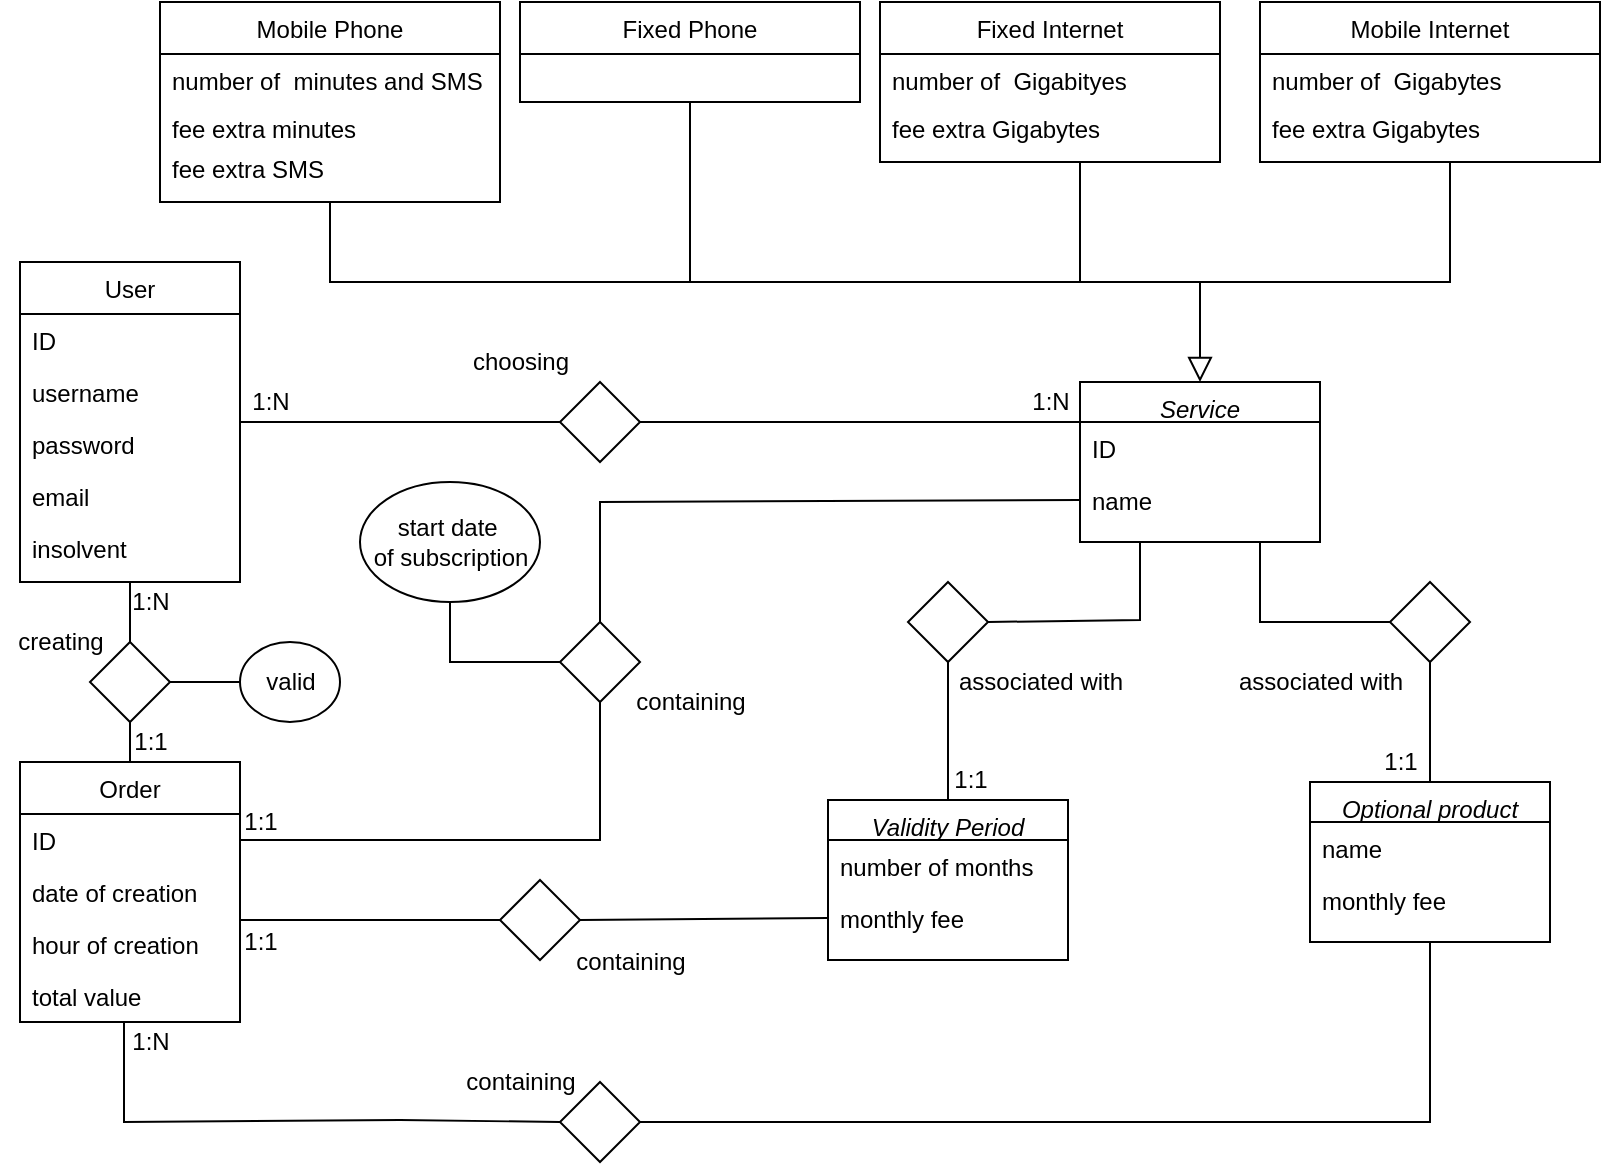 <mxfile version="15.4.0" type="device" pages="2"><diagram id="C5RBs43oDa-KdzZeNtuy" name="Page-1"><mxGraphModel dx="1024" dy="592" grid="1" gridSize="10" guides="1" tooltips="1" connect="1" arrows="1" fold="1" page="1" pageScale="1" pageWidth="827" pageHeight="1169" math="0" shadow="0"><root><mxCell id="WIyWlLk6GJQsqaUBKTNV-0"/><mxCell id="WIyWlLk6GJQsqaUBKTNV-1" parent="WIyWlLk6GJQsqaUBKTNV-0"/><mxCell id="zkfFHV4jXpPFQw0GAbJ--0" value="Service" style="swimlane;fontStyle=2;align=center;verticalAlign=top;childLayout=stackLayout;horizontal=1;startSize=20;horizontalStack=0;resizeParent=1;resizeLast=0;collapsible=1;marginBottom=0;rounded=0;shadow=0;strokeWidth=1;" parent="WIyWlLk6GJQsqaUBKTNV-1" vertex="1"><mxGeometry x="540" y="200" width="120" height="80" as="geometry"><mxRectangle x="230" y="140" width="160" height="26" as="alternateBounds"/></mxGeometry></mxCell><mxCell id="zkfFHV4jXpPFQw0GAbJ--2" value="ID" style="text;align=left;verticalAlign=top;spacingLeft=4;spacingRight=4;overflow=hidden;rotatable=0;points=[[0,0.5],[1,0.5]];portConstraint=eastwest;rounded=0;shadow=0;html=0;" parent="zkfFHV4jXpPFQw0GAbJ--0" vertex="1"><mxGeometry y="20" width="120" height="26" as="geometry"/></mxCell><mxCell id="zkfFHV4jXpPFQw0GAbJ--1" value="name" style="text;align=left;verticalAlign=top;spacingLeft=4;spacingRight=4;overflow=hidden;rotatable=0;points=[[0,0.5],[1,0.5]];portConstraint=eastwest;" parent="zkfFHV4jXpPFQw0GAbJ--0" vertex="1"><mxGeometry y="46" width="120" height="26" as="geometry"/></mxCell><mxCell id="zkfFHV4jXpPFQw0GAbJ--13" value="Mobile Phone" style="swimlane;fontStyle=0;align=center;verticalAlign=top;childLayout=stackLayout;horizontal=1;startSize=26;horizontalStack=0;resizeParent=1;resizeLast=0;collapsible=1;marginBottom=0;rounded=0;shadow=0;strokeWidth=1;" parent="WIyWlLk6GJQsqaUBKTNV-1" vertex="1"><mxGeometry x="80" y="10" width="170" height="100" as="geometry"><mxRectangle x="340" y="380" width="170" height="26" as="alternateBounds"/></mxGeometry></mxCell><mxCell id="zkfFHV4jXpPFQw0GAbJ--14" value="number of  minutes and SMS" style="text;align=left;verticalAlign=top;spacingLeft=4;spacingRight=4;overflow=hidden;rotatable=0;points=[[0,0.5],[1,0.5]];portConstraint=eastwest;" parent="zkfFHV4jXpPFQw0GAbJ--13" vertex="1"><mxGeometry y="26" width="170" height="24" as="geometry"/></mxCell><mxCell id="sHHpjI0CNqZSCpo2IVj3-3" value="fee extra minutes" style="text;align=left;verticalAlign=top;spacingLeft=4;spacingRight=4;overflow=hidden;rotatable=0;points=[[0,0.5],[1,0.5]];portConstraint=eastwest;" parent="zkfFHV4jXpPFQw0GAbJ--13" vertex="1"><mxGeometry y="50" width="170" height="20" as="geometry"/></mxCell><mxCell id="sHHpjI0CNqZSCpo2IVj3-4" value="fee extra SMS" style="text;align=left;verticalAlign=top;spacingLeft=4;spacingRight=4;overflow=hidden;rotatable=0;points=[[0,0.5],[1,0.5]];portConstraint=eastwest;" parent="zkfFHV4jXpPFQw0GAbJ--13" vertex="1"><mxGeometry y="70" width="170" height="20" as="geometry"/></mxCell><mxCell id="zkfFHV4jXpPFQw0GAbJ--16" value="" style="endArrow=block;endSize=10;endFill=0;shadow=0;strokeWidth=1;rounded=0;edgeStyle=elbowEdgeStyle;elbow=vertical;exitX=0.5;exitY=1;exitDx=0;exitDy=0;" parent="WIyWlLk6GJQsqaUBKTNV-1" source="zkfFHV4jXpPFQw0GAbJ--13" target="zkfFHV4jXpPFQw0GAbJ--0" edge="1"><mxGeometry width="160" relative="1" as="geometry"><mxPoint x="210" y="373" as="sourcePoint"/><mxPoint x="310" y="271" as="targetPoint"/><Array as="points"><mxPoint x="600" y="150"/><mxPoint x="540" y="150"/><mxPoint x="530" y="130"/><mxPoint x="470" y="130"/><mxPoint x="600" y="120"/><mxPoint x="540" y="120"/><mxPoint x="550" y="100"/></Array></mxGeometry></mxCell><mxCell id="zkfFHV4jXpPFQw0GAbJ--17" value="User" style="swimlane;fontStyle=0;align=center;verticalAlign=top;childLayout=stackLayout;horizontal=1;startSize=26;horizontalStack=0;resizeParent=1;resizeLast=0;collapsible=1;marginBottom=0;rounded=0;shadow=0;strokeWidth=1;" parent="WIyWlLk6GJQsqaUBKTNV-1" vertex="1"><mxGeometry x="10" y="140" width="110" height="160" as="geometry"><mxRectangle x="550" y="140" width="160" height="26" as="alternateBounds"/></mxGeometry></mxCell><mxCell id="zkfFHV4jXpPFQw0GAbJ--19" value="ID    " style="text;align=left;verticalAlign=top;spacingLeft=4;spacingRight=4;overflow=hidden;rotatable=0;points=[[0,0.5],[1,0.5]];portConstraint=eastwest;rounded=0;shadow=0;html=0;" parent="zkfFHV4jXpPFQw0GAbJ--17" vertex="1"><mxGeometry y="26" width="110" height="26" as="geometry"/></mxCell><mxCell id="zkfFHV4jXpPFQw0GAbJ--18" value="username" style="text;align=left;verticalAlign=top;spacingLeft=4;spacingRight=4;overflow=hidden;rotatable=0;points=[[0,0.5],[1,0.5]];portConstraint=eastwest;" parent="zkfFHV4jXpPFQw0GAbJ--17" vertex="1"><mxGeometry y="52" width="110" height="26" as="geometry"/></mxCell><mxCell id="zkfFHV4jXpPFQw0GAbJ--20" value="password" style="text;align=left;verticalAlign=top;spacingLeft=4;spacingRight=4;overflow=hidden;rotatable=0;points=[[0,0.5],[1,0.5]];portConstraint=eastwest;rounded=0;shadow=0;html=0;" parent="zkfFHV4jXpPFQw0GAbJ--17" vertex="1"><mxGeometry y="78" width="110" height="26" as="geometry"/></mxCell><mxCell id="zkfFHV4jXpPFQw0GAbJ--21" value="email" style="text;align=left;verticalAlign=top;spacingLeft=4;spacingRight=4;overflow=hidden;rotatable=0;points=[[0,0.5],[1,0.5]];portConstraint=eastwest;rounded=0;shadow=0;html=0;" parent="zkfFHV4jXpPFQw0GAbJ--17" vertex="1"><mxGeometry y="104" width="110" height="26" as="geometry"/></mxCell><mxCell id="zkfFHV4jXpPFQw0GAbJ--22" value="insolvent" style="text;align=left;verticalAlign=top;spacingLeft=4;spacingRight=4;overflow=hidden;rotatable=0;points=[[0,0.5],[1,0.5]];portConstraint=eastwest;rounded=0;shadow=0;html=0;" parent="zkfFHV4jXpPFQw0GAbJ--17" vertex="1"><mxGeometry y="130" width="110" height="26" as="geometry"/></mxCell><mxCell id="sHHpjI0CNqZSCpo2IVj3-1" value="" style="rhombus;whiteSpace=wrap;html=1;" parent="WIyWlLk6GJQsqaUBKTNV-1" vertex="1"><mxGeometry x="280" y="200" width="40" height="40" as="geometry"/></mxCell><mxCell id="sHHpjI0CNqZSCpo2IVj3-6" value="" style="endArrow=none;html=1;rounded=0;entryX=0;entryY=0.5;entryDx=0;entryDy=0;" parent="WIyWlLk6GJQsqaUBKTNV-1" target="sHHpjI0CNqZSCpo2IVj3-1" edge="1"><mxGeometry width="50" height="50" relative="1" as="geometry"><mxPoint x="120" y="220" as="sourcePoint"/><mxPoint x="420" y="200" as="targetPoint"/><Array as="points"/></mxGeometry></mxCell><mxCell id="sHHpjI0CNqZSCpo2IVj3-7" value="" style="endArrow=none;html=1;rounded=0;entryX=1;entryY=0.5;entryDx=0;entryDy=0;exitX=0;exitY=0.25;exitDx=0;exitDy=0;" parent="WIyWlLk6GJQsqaUBKTNV-1" source="zkfFHV4jXpPFQw0GAbJ--0" target="sHHpjI0CNqZSCpo2IVj3-1" edge="1"><mxGeometry width="50" height="50" relative="1" as="geometry"><mxPoint x="520" y="210" as="sourcePoint"/><mxPoint x="290" y="210" as="targetPoint"/><Array as="points"/></mxGeometry></mxCell><mxCell id="sHHpjI0CNqZSCpo2IVj3-8" value="Fixed Phone" style="swimlane;fontStyle=0;align=center;verticalAlign=top;childLayout=stackLayout;horizontal=1;startSize=26;horizontalStack=0;resizeParent=1;resizeLast=0;collapsible=1;marginBottom=0;rounded=0;shadow=0;strokeWidth=1;" parent="WIyWlLk6GJQsqaUBKTNV-1" vertex="1"><mxGeometry x="260" y="10" width="170" height="50" as="geometry"><mxRectangle x="340" y="380" width="170" height="26" as="alternateBounds"/></mxGeometry></mxCell><mxCell id="sHHpjI0CNqZSCpo2IVj3-13" value="" style="endArrow=none;html=1;rounded=0;entryX=0.5;entryY=1;entryDx=0;entryDy=0;" parent="WIyWlLk6GJQsqaUBKTNV-1" target="sHHpjI0CNqZSCpo2IVj3-8" edge="1"><mxGeometry width="50" height="50" relative="1" as="geometry"><mxPoint x="345" y="150" as="sourcePoint"/><mxPoint x="465" y="60" as="targetPoint"/></mxGeometry></mxCell><mxCell id="sHHpjI0CNqZSCpo2IVj3-16" value="" style="endArrow=none;html=1;rounded=0;" parent="WIyWlLk6GJQsqaUBKTNV-1" edge="1"><mxGeometry width="50" height="50" relative="1" as="geometry"><mxPoint x="540" y="150" as="sourcePoint"/><mxPoint x="540" y="90" as="targetPoint"/></mxGeometry></mxCell><mxCell id="sHHpjI0CNqZSCpo2IVj3-17" value="" style="endArrow=none;html=1;rounded=0;" parent="WIyWlLk6GJQsqaUBKTNV-1" edge="1"><mxGeometry width="50" height="50" relative="1" as="geometry"><mxPoint x="540" y="150" as="sourcePoint"/><mxPoint x="725" y="90" as="targetPoint"/><Array as="points"><mxPoint x="725" y="150"/></Array></mxGeometry></mxCell><mxCell id="sHHpjI0CNqZSCpo2IVj3-22" value="Mobile Internet" style="swimlane;fontStyle=0;align=center;verticalAlign=top;childLayout=stackLayout;horizontal=1;startSize=26;horizontalStack=0;resizeParent=1;resizeLast=0;collapsible=1;marginBottom=0;rounded=0;shadow=0;strokeWidth=1;" parent="WIyWlLk6GJQsqaUBKTNV-1" vertex="1"><mxGeometry x="630" y="10" width="170" height="80" as="geometry"><mxRectangle x="340" y="380" width="170" height="26" as="alternateBounds"/></mxGeometry></mxCell><mxCell id="sHHpjI0CNqZSCpo2IVj3-23" value="number of  Gigabytes" style="text;align=left;verticalAlign=top;spacingLeft=4;spacingRight=4;overflow=hidden;rotatable=0;points=[[0,0.5],[1,0.5]];portConstraint=eastwest;" parent="sHHpjI0CNqZSCpo2IVj3-22" vertex="1"><mxGeometry y="26" width="170" height="24" as="geometry"/></mxCell><mxCell id="sHHpjI0CNqZSCpo2IVj3-24" value="fee extra Gigabytes" style="text;align=left;verticalAlign=top;spacingLeft=4;spacingRight=4;overflow=hidden;rotatable=0;points=[[0,0.5],[1,0.5]];portConstraint=eastwest;" parent="sHHpjI0CNqZSCpo2IVj3-22" vertex="1"><mxGeometry y="50" width="170" height="20" as="geometry"/></mxCell><mxCell id="sHHpjI0CNqZSCpo2IVj3-26" value="Fixed Internet" style="swimlane;fontStyle=0;align=center;verticalAlign=top;childLayout=stackLayout;horizontal=1;startSize=26;horizontalStack=0;resizeParent=1;resizeLast=0;collapsible=1;marginBottom=0;rounded=0;shadow=0;strokeWidth=1;" parent="WIyWlLk6GJQsqaUBKTNV-1" vertex="1"><mxGeometry x="440" y="10" width="170" height="80" as="geometry"><mxRectangle x="340" y="380" width="170" height="26" as="alternateBounds"/></mxGeometry></mxCell><mxCell id="sHHpjI0CNqZSCpo2IVj3-27" value="number of  Gigabityes" style="text;align=left;verticalAlign=top;spacingLeft=4;spacingRight=4;overflow=hidden;rotatable=0;points=[[0,0.5],[1,0.5]];portConstraint=eastwest;" parent="sHHpjI0CNqZSCpo2IVj3-26" vertex="1"><mxGeometry y="26" width="170" height="24" as="geometry"/></mxCell><mxCell id="sHHpjI0CNqZSCpo2IVj3-28" value="fee extra Gigabytes" style="text;align=left;verticalAlign=top;spacingLeft=4;spacingRight=4;overflow=hidden;rotatable=0;points=[[0,0.5],[1,0.5]];portConstraint=eastwest;" parent="sHHpjI0CNqZSCpo2IVj3-26" vertex="1"><mxGeometry y="50" width="170" height="20" as="geometry"/></mxCell><mxCell id="sHHpjI0CNqZSCpo2IVj3-30" value="" style="rhombus;whiteSpace=wrap;html=1;" parent="WIyWlLk6GJQsqaUBKTNV-1" vertex="1"><mxGeometry x="695" y="300" width="40" height="40" as="geometry"/></mxCell><mxCell id="sHHpjI0CNqZSCpo2IVj3-32" value="" style="endArrow=none;html=1;rounded=0;entryX=0.5;entryY=1;entryDx=0;entryDy=0;exitX=0.5;exitY=0;exitDx=0;exitDy=0;" parent="WIyWlLk6GJQsqaUBKTNV-1" source="sHHpjI0CNqZSCpo2IVj3-33" target="sHHpjI0CNqZSCpo2IVj3-30" edge="1"><mxGeometry width="50" height="50" relative="1" as="geometry"><mxPoint x="715" y="400" as="sourcePoint"/><mxPoint x="715" y="330" as="targetPoint"/><Array as="points"/></mxGeometry></mxCell><mxCell id="sHHpjI0CNqZSCpo2IVj3-33" value="Optional product" style="swimlane;fontStyle=2;align=center;verticalAlign=top;childLayout=stackLayout;horizontal=1;startSize=20;horizontalStack=0;resizeParent=1;resizeLast=0;collapsible=1;marginBottom=0;rounded=0;shadow=0;strokeWidth=1;" parent="WIyWlLk6GJQsqaUBKTNV-1" vertex="1"><mxGeometry x="655" y="400" width="120" height="80" as="geometry"><mxRectangle x="230" y="140" width="160" height="26" as="alternateBounds"/></mxGeometry></mxCell><mxCell id="sHHpjI0CNqZSCpo2IVj3-35" value="name" style="text;align=left;verticalAlign=top;spacingLeft=4;spacingRight=4;overflow=hidden;rotatable=0;points=[[0,0.5],[1,0.5]];portConstraint=eastwest;" parent="sHHpjI0CNqZSCpo2IVj3-33" vertex="1"><mxGeometry y="20" width="120" height="26" as="geometry"/></mxCell><mxCell id="sHHpjI0CNqZSCpo2IVj3-34" value="monthly fee" style="text;align=left;verticalAlign=top;spacingLeft=4;spacingRight=4;overflow=hidden;rotatable=0;points=[[0,0.5],[1,0.5]];portConstraint=eastwest;rounded=0;shadow=0;html=0;" parent="sHHpjI0CNqZSCpo2IVj3-33" vertex="1"><mxGeometry y="46" width="120" height="26" as="geometry"/></mxCell><mxCell id="sHHpjI0CNqZSCpo2IVj3-37" value="" style="endArrow=none;html=1;rounded=0;entryX=0;entryY=0.5;entryDx=0;entryDy=0;exitX=0.75;exitY=1;exitDx=0;exitDy=0;" parent="WIyWlLk6GJQsqaUBKTNV-1" source="zkfFHV4jXpPFQw0GAbJ--0" target="sHHpjI0CNqZSCpo2IVj3-30" edge="1"><mxGeometry width="50" height="50" relative="1" as="geometry"><mxPoint x="560" y="320" as="sourcePoint"/><mxPoint x="725" y="340" as="targetPoint"/><Array as="points"><mxPoint x="630" y="320"/></Array></mxGeometry></mxCell><mxCell id="sHHpjI0CNqZSCpo2IVj3-38" value="" style="rhombus;whiteSpace=wrap;html=1;" parent="WIyWlLk6GJQsqaUBKTNV-1" vertex="1"><mxGeometry x="454" y="300" width="40" height="40" as="geometry"/></mxCell><mxCell id="sHHpjI0CNqZSCpo2IVj3-39" value="" style="endArrow=none;html=1;rounded=0;entryX=0.5;entryY=1;entryDx=0;entryDy=0;exitX=0.5;exitY=0;exitDx=0;exitDy=0;" parent="WIyWlLk6GJQsqaUBKTNV-1" source="sHHpjI0CNqZSCpo2IVj3-40" target="sHHpjI0CNqZSCpo2IVj3-38" edge="1"><mxGeometry width="50" height="50" relative="1" as="geometry"><mxPoint x="425" y="399" as="sourcePoint"/><mxPoint x="425" y="329" as="targetPoint"/><Array as="points"/></mxGeometry></mxCell><mxCell id="sHHpjI0CNqZSCpo2IVj3-40" value="Validity Period" style="swimlane;fontStyle=2;align=center;verticalAlign=top;childLayout=stackLayout;horizontal=1;startSize=20;horizontalStack=0;resizeParent=1;resizeLast=0;collapsible=1;marginBottom=0;rounded=0;shadow=0;strokeWidth=1;" parent="WIyWlLk6GJQsqaUBKTNV-1" vertex="1"><mxGeometry x="414" y="409" width="120" height="80" as="geometry"><mxRectangle x="230" y="140" width="160" height="26" as="alternateBounds"/></mxGeometry></mxCell><mxCell id="sHHpjI0CNqZSCpo2IVj3-41" value="number of months" style="text;align=left;verticalAlign=top;spacingLeft=4;spacingRight=4;overflow=hidden;rotatable=0;points=[[0,0.5],[1,0.5]];portConstraint=eastwest;" parent="sHHpjI0CNqZSCpo2IVj3-40" vertex="1"><mxGeometry y="20" width="120" height="26" as="geometry"/></mxCell><mxCell id="sHHpjI0CNqZSCpo2IVj3-42" value="monthly fee" style="text;align=left;verticalAlign=top;spacingLeft=4;spacingRight=4;overflow=hidden;rotatable=0;points=[[0,0.5],[1,0.5]];portConstraint=eastwest;rounded=0;shadow=0;html=0;" parent="sHHpjI0CNqZSCpo2IVj3-40" vertex="1"><mxGeometry y="46" width="120" height="26" as="geometry"/></mxCell><mxCell id="sHHpjI0CNqZSCpo2IVj3-43" value="" style="endArrow=none;html=1;rounded=0;exitX=0.25;exitY=1;exitDx=0;exitDy=0;entryX=1;entryY=0.5;entryDx=0;entryDy=0;" parent="WIyWlLk6GJQsqaUBKTNV-1" source="zkfFHV4jXpPFQw0GAbJ--0" target="sHHpjI0CNqZSCpo2IVj3-38" edge="1"><mxGeometry width="50" height="50" relative="1" as="geometry"><mxPoint x="280" y="270" as="sourcePoint"/><mxPoint x="500" y="330" as="targetPoint"/><Array as="points"><mxPoint x="570" y="319"/></Array></mxGeometry></mxCell><mxCell id="sHHpjI0CNqZSCpo2IVj3-44" value="Order" style="swimlane;fontStyle=0;align=center;verticalAlign=top;childLayout=stackLayout;horizontal=1;startSize=26;horizontalStack=0;resizeParent=1;resizeLast=0;collapsible=1;marginBottom=0;rounded=0;shadow=0;strokeWidth=1;" parent="WIyWlLk6GJQsqaUBKTNV-1" vertex="1"><mxGeometry x="10" y="390" width="110" height="130" as="geometry"><mxRectangle x="550" y="140" width="160" height="26" as="alternateBounds"/></mxGeometry></mxCell><mxCell id="sHHpjI0CNqZSCpo2IVj3-45" value="ID" style="text;align=left;verticalAlign=top;spacingLeft=4;spacingRight=4;overflow=hidden;rotatable=0;points=[[0,0.5],[1,0.5]];portConstraint=eastwest;rounded=0;shadow=0;html=0;" parent="sHHpjI0CNqZSCpo2IVj3-44" vertex="1"><mxGeometry y="26" width="110" height="26" as="geometry"/></mxCell><mxCell id="sHHpjI0CNqZSCpo2IVj3-46" value="date of creation" style="text;align=left;verticalAlign=top;spacingLeft=4;spacingRight=4;overflow=hidden;rotatable=0;points=[[0,0.5],[1,0.5]];portConstraint=eastwest;" parent="sHHpjI0CNqZSCpo2IVj3-44" vertex="1"><mxGeometry y="52" width="110" height="26" as="geometry"/></mxCell><mxCell id="sHHpjI0CNqZSCpo2IVj3-47" value="hour of creation" style="text;align=left;verticalAlign=top;spacingLeft=4;spacingRight=4;overflow=hidden;rotatable=0;points=[[0,0.5],[1,0.5]];portConstraint=eastwest;rounded=0;shadow=0;html=0;" parent="sHHpjI0CNqZSCpo2IVj3-44" vertex="1"><mxGeometry y="78" width="110" height="26" as="geometry"/></mxCell><mxCell id="sHHpjI0CNqZSCpo2IVj3-48" value="total value" style="text;align=left;verticalAlign=top;spacingLeft=4;spacingRight=4;overflow=hidden;rotatable=0;points=[[0,0.5],[1,0.5]];portConstraint=eastwest;rounded=0;shadow=0;html=0;" parent="sHHpjI0CNqZSCpo2IVj3-44" vertex="1"><mxGeometry y="104" width="110" height="26" as="geometry"/></mxCell><mxCell id="sHHpjI0CNqZSCpo2IVj3-50" value="" style="rhombus;whiteSpace=wrap;html=1;" parent="WIyWlLk6GJQsqaUBKTNV-1" vertex="1"><mxGeometry x="280" y="320" width="40" height="40" as="geometry"/></mxCell><mxCell id="sHHpjI0CNqZSCpo2IVj3-51" value="" style="endArrow=none;html=1;rounded=0;entryX=0.5;entryY=1;entryDx=0;entryDy=0;exitX=1;exitY=0.5;exitDx=0;exitDy=0;" parent="WIyWlLk6GJQsqaUBKTNV-1" source="sHHpjI0CNqZSCpo2IVj3-45" target="sHHpjI0CNqZSCpo2IVj3-50" edge="1"><mxGeometry width="50" height="50" relative="1" as="geometry"><mxPoint x="120" y="460.0" as="sourcePoint"/><mxPoint x="420" y="429" as="targetPoint"/><Array as="points"><mxPoint x="300" y="429"/></Array></mxGeometry></mxCell><mxCell id="sHHpjI0CNqZSCpo2IVj3-52" value="" style="endArrow=none;html=1;rounded=0;entryX=0.5;entryY=0;entryDx=0;entryDy=0;exitX=0;exitY=0.5;exitDx=0;exitDy=0;" parent="WIyWlLk6GJQsqaUBKTNV-1" source="zkfFHV4jXpPFQw0GAbJ--1" target="sHHpjI0CNqZSCpo2IVj3-50" edge="1"><mxGeometry width="50" height="50" relative="1" as="geometry"><mxPoint x="300" y="280" as="sourcePoint"/><mxPoint x="290" y="439" as="targetPoint"/><Array as="points"><mxPoint x="300" y="260"/></Array></mxGeometry></mxCell><mxCell id="sHHpjI0CNqZSCpo2IVj3-53" value="" style="rhombus;whiteSpace=wrap;html=1;" parent="WIyWlLk6GJQsqaUBKTNV-1" vertex="1"><mxGeometry x="280" y="550" width="40" height="40" as="geometry"/></mxCell><mxCell id="sHHpjI0CNqZSCpo2IVj3-54" value="" style="endArrow=none;html=1;rounded=0;entryX=0;entryY=0.5;entryDx=0;entryDy=0;" parent="WIyWlLk6GJQsqaUBKTNV-1" target="sHHpjI0CNqZSCpo2IVj3-53" edge="1"><mxGeometry width="50" height="50" relative="1" as="geometry"><mxPoint x="62" y="520" as="sourcePoint"/><mxPoint x="420" y="539" as="targetPoint"/><Array as="points"><mxPoint x="62" y="570"/><mxPoint x="200" y="569"/></Array></mxGeometry></mxCell><mxCell id="sHHpjI0CNqZSCpo2IVj3-55" value="" style="endArrow=none;html=1;rounded=0;entryX=1;entryY=0.5;entryDx=0;entryDy=0;exitX=0.5;exitY=1;exitDx=0;exitDy=0;" parent="WIyWlLk6GJQsqaUBKTNV-1" source="sHHpjI0CNqZSCpo2IVj3-33" target="sHHpjI0CNqZSCpo2IVj3-53" edge="1"><mxGeometry width="50" height="50" relative="1" as="geometry"><mxPoint x="540.36" y="571.398" as="sourcePoint"/><mxPoint x="290" y="549" as="targetPoint"/><Array as="points"><mxPoint x="715" y="570"/></Array></mxGeometry></mxCell><mxCell id="sHHpjI0CNqZSCpo2IVj3-59" value="" style="rhombus;whiteSpace=wrap;html=1;" parent="WIyWlLk6GJQsqaUBKTNV-1" vertex="1"><mxGeometry x="250" y="449" width="40" height="40" as="geometry"/></mxCell><mxCell id="sHHpjI0CNqZSCpo2IVj3-60" value="" style="endArrow=none;html=1;rounded=0;entryX=0;entryY=0.5;entryDx=0;entryDy=0;" parent="WIyWlLk6GJQsqaUBKTNV-1" target="sHHpjI0CNqZSCpo2IVj3-59" edge="1"><mxGeometry width="50" height="50" relative="1" as="geometry"><mxPoint x="120" y="469" as="sourcePoint"/><mxPoint x="420" y="449" as="targetPoint"/><Array as="points"/></mxGeometry></mxCell><mxCell id="sHHpjI0CNqZSCpo2IVj3-61" value="" style="endArrow=none;html=1;rounded=0;entryX=1;entryY=0.5;entryDx=0;entryDy=0;exitX=0;exitY=0.5;exitDx=0;exitDy=0;" parent="WIyWlLk6GJQsqaUBKTNV-1" source="sHHpjI0CNqZSCpo2IVj3-42" target="sHHpjI0CNqZSCpo2IVj3-59" edge="1"><mxGeometry width="50" height="50" relative="1" as="geometry"><mxPoint x="410" y="469" as="sourcePoint"/><mxPoint x="290" y="459" as="targetPoint"/><Array as="points"/></mxGeometry></mxCell><mxCell id="sHHpjI0CNqZSCpo2IVj3-64" value="" style="rhombus;whiteSpace=wrap;html=1;" parent="WIyWlLk6GJQsqaUBKTNV-1" vertex="1"><mxGeometry x="45" y="330" width="40" height="40" as="geometry"/></mxCell><mxCell id="sHHpjI0CNqZSCpo2IVj3-65" value="" style="endArrow=none;html=1;rounded=0;entryX=0.5;entryY=1;entryDx=0;entryDy=0;exitX=0.5;exitY=0;exitDx=0;exitDy=0;" parent="WIyWlLk6GJQsqaUBKTNV-1" source="sHHpjI0CNqZSCpo2IVj3-44" target="sHHpjI0CNqZSCpo2IVj3-64" edge="1"><mxGeometry width="50" height="50" relative="1" as="geometry"><mxPoint x="140" y="360" as="sourcePoint"/><mxPoint x="215" y="330" as="targetPoint"/><Array as="points"/></mxGeometry></mxCell><mxCell id="sHHpjI0CNqZSCpo2IVj3-66" value="" style="endArrow=none;html=1;rounded=0;entryX=0.5;entryY=0;entryDx=0;entryDy=0;exitX=0.5;exitY=1;exitDx=0;exitDy=0;" parent="WIyWlLk6GJQsqaUBKTNV-1" source="zkfFHV4jXpPFQw0GAbJ--17" target="sHHpjI0CNqZSCpo2IVj3-64" edge="1"><mxGeometry width="50" height="50" relative="1" as="geometry"><mxPoint x="150" y="320" as="sourcePoint"/><mxPoint x="85" y="340" as="targetPoint"/><Array as="points"/></mxGeometry></mxCell><mxCell id="sHHpjI0CNqZSCpo2IVj3-67" value="valid" style="text;html=1;align=center;verticalAlign=middle;resizable=0;points=[];autosize=1;strokeColor=none;fillColor=none;" parent="WIyWlLk6GJQsqaUBKTNV-1" vertex="1"><mxGeometry x="125" y="340" width="40" height="20" as="geometry"/></mxCell><mxCell id="sHHpjI0CNqZSCpo2IVj3-68" value="" style="ellipse;whiteSpace=wrap;html=1;shadow=0;fillColor=none;" parent="WIyWlLk6GJQsqaUBKTNV-1" vertex="1"><mxGeometry x="120" y="330" width="50" height="40" as="geometry"/></mxCell><mxCell id="sHHpjI0CNqZSCpo2IVj3-69" value="" style="endArrow=none;html=1;rounded=0;entryX=1;entryY=0.5;entryDx=0;entryDy=0;exitX=0;exitY=0.5;exitDx=0;exitDy=0;" parent="WIyWlLk6GJQsqaUBKTNV-1" source="sHHpjI0CNqZSCpo2IVj3-68" target="sHHpjI0CNqZSCpo2IVj3-64" edge="1"><mxGeometry width="50" height="50" relative="1" as="geometry"><mxPoint x="160" y="400" as="sourcePoint"/><mxPoint x="210" y="350" as="targetPoint"/></mxGeometry></mxCell><mxCell id="sHHpjI0CNqZSCpo2IVj3-70" value="start date&amp;nbsp;&lt;br&gt;of subscription" style="text;html=1;align=center;verticalAlign=middle;resizable=0;points=[];autosize=1;strokeColor=none;fillColor=none;" parent="WIyWlLk6GJQsqaUBKTNV-1" vertex="1"><mxGeometry x="180" y="265" width="90" height="30" as="geometry"/></mxCell><mxCell id="sHHpjI0CNqZSCpo2IVj3-71" value="" style="ellipse;whiteSpace=wrap;html=1;shadow=0;fillColor=none;" parent="WIyWlLk6GJQsqaUBKTNV-1" vertex="1"><mxGeometry x="180" y="250" width="90" height="60" as="geometry"/></mxCell><mxCell id="sHHpjI0CNqZSCpo2IVj3-72" value="" style="endArrow=none;html=1;rounded=0;entryX=0;entryY=0.5;entryDx=0;entryDy=0;exitX=0.5;exitY=1;exitDx=0;exitDy=0;" parent="WIyWlLk6GJQsqaUBKTNV-1" source="sHHpjI0CNqZSCpo2IVj3-71" target="sHHpjI0CNqZSCpo2IVj3-50" edge="1"><mxGeometry width="50" height="50" relative="1" as="geometry"><mxPoint x="240" y="330" as="sourcePoint"/><mxPoint x="165" y="280" as="targetPoint"/><Array as="points"><mxPoint x="225" y="340"/></Array></mxGeometry></mxCell><mxCell id="sHHpjI0CNqZSCpo2IVj3-74" value="creating" style="text;html=1;align=center;verticalAlign=middle;resizable=0;points=[];autosize=1;strokeColor=none;fillColor=none;" parent="WIyWlLk6GJQsqaUBKTNV-1" vertex="1"><mxGeometry y="320" width="60" height="20" as="geometry"/></mxCell><mxCell id="sHHpjI0CNqZSCpo2IVj3-75" value="containing" style="text;html=1;align=center;verticalAlign=middle;resizable=0;points=[];autosize=1;strokeColor=none;fillColor=none;" parent="WIyWlLk6GJQsqaUBKTNV-1" vertex="1"><mxGeometry x="225" y="540" width="70" height="20" as="geometry"/></mxCell><mxCell id="sHHpjI0CNqZSCpo2IVj3-76" value="containing" style="text;html=1;align=center;verticalAlign=middle;resizable=0;points=[];autosize=1;strokeColor=none;fillColor=none;" parent="WIyWlLk6GJQsqaUBKTNV-1" vertex="1"><mxGeometry x="280" y="480" width="70" height="20" as="geometry"/></mxCell><mxCell id="sHHpjI0CNqZSCpo2IVj3-77" value="choosing" style="text;html=1;align=center;verticalAlign=middle;resizable=0;points=[];autosize=1;strokeColor=none;fillColor=none;" parent="WIyWlLk6GJQsqaUBKTNV-1" vertex="1"><mxGeometry x="230" y="180" width="60" height="20" as="geometry"/></mxCell><mxCell id="sHHpjI0CNqZSCpo2IVj3-78" value="containing" style="text;html=1;align=center;verticalAlign=middle;resizable=0;points=[];autosize=1;strokeColor=none;fillColor=none;" parent="WIyWlLk6GJQsqaUBKTNV-1" vertex="1"><mxGeometry x="310" y="350" width="70" height="20" as="geometry"/></mxCell><mxCell id="sHHpjI0CNqZSCpo2IVj3-79" value="associated with" style="text;html=1;align=center;verticalAlign=middle;resizable=0;points=[];autosize=1;strokeColor=none;fillColor=none;" parent="WIyWlLk6GJQsqaUBKTNV-1" vertex="1"><mxGeometry x="470" y="340" width="100" height="20" as="geometry"/></mxCell><mxCell id="sHHpjI0CNqZSCpo2IVj3-80" value="associated with" style="text;html=1;align=center;verticalAlign=middle;resizable=0;points=[];autosize=1;strokeColor=none;fillColor=none;" parent="WIyWlLk6GJQsqaUBKTNV-1" vertex="1"><mxGeometry x="610" y="340" width="100" height="20" as="geometry"/></mxCell><mxCell id="sHHpjI0CNqZSCpo2IVj3-81" value="1:N" style="text;html=1;align=center;verticalAlign=middle;resizable=0;points=[];autosize=1;strokeColor=none;fillColor=none;" parent="WIyWlLk6GJQsqaUBKTNV-1" vertex="1"><mxGeometry x="60" y="300" width="30" height="20" as="geometry"/></mxCell><mxCell id="sHHpjI0CNqZSCpo2IVj3-82" value="1:1" style="text;html=1;align=center;verticalAlign=middle;resizable=0;points=[];autosize=1;strokeColor=none;fillColor=none;" parent="WIyWlLk6GJQsqaUBKTNV-1" vertex="1"><mxGeometry x="60" y="370" width="30" height="20" as="geometry"/></mxCell><mxCell id="sHHpjI0CNqZSCpo2IVj3-83" value="1:N" style="text;html=1;align=center;verticalAlign=middle;resizable=0;points=[];autosize=1;strokeColor=none;fillColor=none;" parent="WIyWlLk6GJQsqaUBKTNV-1" vertex="1"><mxGeometry x="120" y="200" width="30" height="20" as="geometry"/></mxCell><mxCell id="sHHpjI0CNqZSCpo2IVj3-84" value="1:N" style="text;html=1;align=center;verticalAlign=middle;resizable=0;points=[];autosize=1;strokeColor=none;fillColor=none;" parent="WIyWlLk6GJQsqaUBKTNV-1" vertex="1"><mxGeometry x="510" y="200" width="30" height="20" as="geometry"/></mxCell><mxCell id="sHHpjI0CNqZSCpo2IVj3-85" value="1:1" style="text;html=1;align=center;verticalAlign=middle;resizable=0;points=[];autosize=1;strokeColor=none;fillColor=none;" parent="WIyWlLk6GJQsqaUBKTNV-1" vertex="1"><mxGeometry x="115" y="410" width="30" height="20" as="geometry"/></mxCell><mxCell id="sHHpjI0CNqZSCpo2IVj3-86" value="1:1" style="text;html=1;align=center;verticalAlign=middle;resizable=0;points=[];autosize=1;strokeColor=none;fillColor=none;" parent="WIyWlLk6GJQsqaUBKTNV-1" vertex="1"><mxGeometry x="115" y="470" width="30" height="20" as="geometry"/></mxCell><mxCell id="sHHpjI0CNqZSCpo2IVj3-87" value="1:N" style="text;html=1;align=center;verticalAlign=middle;resizable=0;points=[];autosize=1;strokeColor=none;fillColor=none;" parent="WIyWlLk6GJQsqaUBKTNV-1" vertex="1"><mxGeometry x="60" y="520" width="30" height="20" as="geometry"/></mxCell><mxCell id="sHHpjI0CNqZSCpo2IVj3-88" value="1:1" style="text;html=1;align=center;verticalAlign=middle;resizable=0;points=[];autosize=1;strokeColor=none;fillColor=none;" parent="WIyWlLk6GJQsqaUBKTNV-1" vertex="1"><mxGeometry x="685" y="380" width="30" height="20" as="geometry"/></mxCell><mxCell id="sHHpjI0CNqZSCpo2IVj3-89" value="1:1" style="text;html=1;align=center;verticalAlign=middle;resizable=0;points=[];autosize=1;strokeColor=none;fillColor=none;" parent="WIyWlLk6GJQsqaUBKTNV-1" vertex="1"><mxGeometry x="470" y="389" width="30" height="20" as="geometry"/></mxCell></root></mxGraphModel></diagram><diagram id="igdp6pFExQfjm8xJ88p4" name="Page-2"><mxGraphModel dx="1024" dy="592" grid="1" gridSize="10" guides="1" tooltips="1" connect="1" arrows="1" fold="1" page="1" pageScale="1" pageWidth="1169" pageHeight="827" math="0" shadow="0"><root><mxCell id="7RfsuIX2QmehUYvqBy4j-0"/><mxCell id="7RfsuIX2QmehUYvqBy4j-1" parent="7RfsuIX2QmehUYvqBy4j-0"/><mxCell id="H813vVuY8zAu-fG_G8cC-0" value="" style="rounded=1;absoluteArcSize=1;html=1;arcSize=10;" parent="7RfsuIX2QmehUYvqBy4j-1" vertex="1"><mxGeometry y="10" width="280" height="390" as="geometry"/></mxCell><mxCell id="H813vVuY8zAu-fG_G8cC-1" value="&lt;font style=&quot;font-size: 20px&quot;&gt;LANDING PAGE&lt;/font&gt;" style="html=1;shape=mxgraph.er.anchor;whiteSpace=wrap;" parent="H813vVuY8zAu-fG_G8cC-0" vertex="1"><mxGeometry width="280" height="40.0" as="geometry"/></mxCell><mxCell id="H813vVuY8zAu-fG_G8cC-2" value="&lt;font style=&quot;font-size: 20px&quot;&gt;login form&lt;br&gt;[field: username&lt;br&gt;field:password]&lt;/font&gt;" style="rounded=1;absoluteArcSize=1;html=1;arcSize=10;whiteSpace=wrap;points=[];strokeColor=inherit;fillColor=inherit;" parent="H813vVuY8zAu-fG_G8cC-0" vertex="1"><mxGeometry x="15.237" y="39.998" width="249.527" height="116.002" as="geometry"/></mxCell><mxCell id="H813vVuY8zAu-fG_G8cC-3" value="&lt;font style=&quot;font-size: 20px&quot;&gt;registration form&lt;br&gt;[field: username&lt;br&gt;field:password&lt;br&gt;field: email]&lt;/font&gt;" style="rounded=1;absoluteArcSize=1;html=1;arcSize=10;whiteSpace=wrap;points=[];strokeColor=inherit;fillColor=inherit;" parent="H813vVuY8zAu-fG_G8cC-0" vertex="1"><mxGeometry x="15.237" y="187.2" width="249.527" height="168.995" as="geometry"/></mxCell><mxCell id="H813vVuY8zAu-fG_G8cC-31" value="" style="ellipse;whiteSpace=wrap;html=1;aspect=fixed;fillColor=none;" parent="H813vVuY8zAu-fG_G8cC-0" vertex="1"><mxGeometry x="250" y="85" width="26" height="26" as="geometry"/></mxCell><mxCell id="H813vVuY8zAu-fG_G8cC-37" value="" style="ellipse;whiteSpace=wrap;html=1;aspect=fixed;fillColor=none;" parent="H813vVuY8zAu-fG_G8cC-0" vertex="1"><mxGeometry x="264.76" y="14" width="26" height="26" as="geometry"/></mxCell><mxCell id="H813vVuY8zAu-fG_G8cC-44" value="" style="ellipse;whiteSpace=wrap;html=1;aspect=fixed;fillColor=none;" parent="H813vVuY8zAu-fG_G8cC-0" vertex="1"><mxGeometry x="250" y="240" width="26" height="26" as="geometry"/></mxCell><mxCell id="H813vVuY8zAu-fG_G8cC-4" value="&lt;font style=&quot;font-size: 15px&quot;&gt;checkLogin&lt;/font&gt;" style="shape=parallelogram;perimeter=parallelogramPerimeter;whiteSpace=wrap;html=1;fixedSize=1;fillColor=none;" parent="7RfsuIX2QmehUYvqBy4j-1" vertex="1"><mxGeometry x="390" y="83" width="110" height="50" as="geometry"/></mxCell><mxCell id="H813vVuY8zAu-fG_G8cC-6" value="" style="rounded=1;absoluteArcSize=1;html=1;arcSize=10;" parent="7RfsuIX2QmehUYvqBy4j-1" vertex="1"><mxGeometry x="860" y="10" width="280" height="320" as="geometry"/></mxCell><mxCell id="H813vVuY8zAu-fG_G8cC-7" value="&lt;font style=&quot;font-size: 20px&quot;&gt;HOMEPAGE&lt;/font&gt;" style="html=1;shape=mxgraph.er.anchor;whiteSpace=wrap;" parent="H813vVuY8zAu-fG_G8cC-6" vertex="1"><mxGeometry width="280" height="32.821" as="geometry"/></mxCell><mxCell id="H813vVuY8zAu-fG_G8cC-8" value="&lt;font style=&quot;font-size: 20px&quot;&gt;:List&lt;br&gt;[databinding: active orders]&lt;/font&gt;" style="rounded=1;absoluteArcSize=1;html=1;arcSize=10;whiteSpace=wrap;points=[];strokeColor=inherit;fillColor=inherit;" parent="H813vVuY8zAu-fG_G8cC-6" vertex="1"><mxGeometry x="15.234" y="32.818" width="249.524" height="66.738" as="geometry"/></mxCell><mxCell id="H813vVuY8zAu-fG_G8cC-9" value="&lt;font style=&quot;font-size: 20px&quot;&gt;:List&lt;br&gt;[databinding: rejected orders]&lt;/font&gt;" style="rounded=1;absoluteArcSize=1;html=1;arcSize=10;whiteSpace=wrap;points=[];strokeColor=inherit;fillColor=inherit;" parent="H813vVuY8zAu-fG_G8cC-6" vertex="1"><mxGeometry x="15.243" y="123.022" width="249.524" height="73.956" as="geometry"/></mxCell><mxCell id="H813vVuY8zAu-fG_G8cC-10" value="&lt;font style=&quot;font-size: 20px&quot;&gt;:List&lt;br&gt;[databinding: services]&lt;/font&gt;" style="rounded=1;absoluteArcSize=1;html=1;arcSize=10;whiteSpace=wrap;points=[];strokeColor=inherit;fillColor=inherit;" parent="H813vVuY8zAu-fG_G8cC-6" vertex="1"><mxGeometry x="15.234" y="213.333" width="249.524" height="73.956" as="geometry"/></mxCell><mxCell id="H813vVuY8zAu-fG_G8cC-48" value="" style="ellipse;whiteSpace=wrap;html=1;aspect=fixed;fillColor=none;" parent="H813vVuY8zAu-fG_G8cC-6" vertex="1"><mxGeometry x="60" y="280" width="26" height="26" as="geometry"/></mxCell><mxCell id="H813vVuY8zAu-fG_G8cC-90" value="select" style="text;html=1;align=center;verticalAlign=middle;resizable=0;points=[];autosize=1;strokeColor=none;fillColor=none;" parent="H813vVuY8zAu-fG_G8cC-6" vertex="1"><mxGeometry x="85" y="300" width="50" height="20" as="geometry"/></mxCell><mxCell id="H813vVuY8zAu-fG_G8cC-16" value="" style="rounded=1;absoluteArcSize=1;html=1;arcSize=10;" parent="7RfsuIX2QmehUYvqBy4j-1" vertex="1"><mxGeometry x="260" y="470" width="270" height="240" as="geometry"/></mxCell><mxCell id="H813vVuY8zAu-fG_G8cC-17" value="&lt;span style=&quot;font-size: 20px&quot;&gt;CONFIRMATION PAGE&lt;/span&gt;" style="html=1;shape=mxgraph.er.anchor;whiteSpace=wrap;" parent="H813vVuY8zAu-fG_G8cC-16" vertex="1"><mxGeometry width="270" height="44.444" as="geometry"/></mxCell><mxCell id="H813vVuY8zAu-fG_G8cC-18" value="&lt;span style=&quot;font-size: 17px&quot;&gt;buy button&lt;br&gt;[button: buy]&lt;br&gt;&lt;/span&gt;" style="rounded=1;absoluteArcSize=1;html=1;arcSize=10;whiteSpace=wrap;points=[];strokeColor=inherit;fillColor=inherit;" parent="H813vVuY8zAu-fG_G8cC-16" vertex="1"><mxGeometry x="14.69" y="53.33" width="240.61" height="46.67" as="geometry"/></mxCell><mxCell id="H813vVuY8zAu-fG_G8cC-50" value="&lt;span style=&quot;font-size: 17px&quot;&gt;login&lt;br&gt;[link: login]&lt;br&gt;&lt;/span&gt;" style="rounded=1;absoluteArcSize=1;html=1;arcSize=10;whiteSpace=wrap;points=[];strokeColor=inherit;fillColor=inherit;" parent="H813vVuY8zAu-fG_G8cC-16" vertex="1"><mxGeometry x="14.7" y="110" width="240.61" height="46.67" as="geometry"/></mxCell><mxCell id="H813vVuY8zAu-fG_G8cC-51" value="&lt;span style=&quot;font-size: 17px&quot;&gt;alert&lt;br&gt;[pop-up]&lt;br&gt;&lt;/span&gt;" style="rounded=1;absoluteArcSize=1;html=1;arcSize=10;whiteSpace=wrap;points=[];strokeColor=inherit;fillColor=inherit;" parent="H813vVuY8zAu-fG_G8cC-16" vertex="1"><mxGeometry x="90" y="170" width="80" height="50" as="geometry"/></mxCell><mxCell id="H813vVuY8zAu-fG_G8cC-52" value="" style="ellipse;whiteSpace=wrap;html=1;aspect=fixed;fillColor=none;" parent="H813vVuY8zAu-fG_G8cC-16" vertex="1"><mxGeometry x="244" y="63.66" width="26" height="26" as="geometry"/></mxCell><mxCell id="H813vVuY8zAu-fG_G8cC-64" value="" style="ellipse;whiteSpace=wrap;html=1;aspect=fixed;fillColor=none;" parent="H813vVuY8zAu-fG_G8cC-16" vertex="1"><mxGeometry y="120.34" width="26" height="26" as="geometry"/></mxCell><mxCell id="H813vVuY8zAu-fG_G8cC-19" value="" style="rounded=1;absoluteArcSize=1;html=1;arcSize=10;" parent="7RfsuIX2QmehUYvqBy4j-1" vertex="1"><mxGeometry x="560" y="350" width="210" height="80" as="geometry"/></mxCell><mxCell id="H813vVuY8zAu-fG_G8cC-20" value="&lt;font style=&quot;font-size: 17px&quot;&gt;SUCCESS PAGE&lt;/font&gt;" style="html=1;shape=mxgraph.er.anchor;whiteSpace=wrap;" parent="H813vVuY8zAu-fG_G8cC-19" vertex="1"><mxGeometry x="7.778" y="12.826" width="194.444" height="11.603" as="geometry"/></mxCell><mxCell id="H813vVuY8zAu-fG_G8cC-21" value="&lt;font style=&quot;font-size: 18px&quot;&gt;link:home&lt;/font&gt;" style="rounded=1;absoluteArcSize=1;html=1;arcSize=10;whiteSpace=wrap;points=[];strokeColor=inherit;fillColor=inherit;" parent="H813vVuY8zAu-fG_G8cC-19" vertex="1"><mxGeometry x="23.333" y="39.669" width="155.556" height="26.446" as="geometry"/></mxCell><mxCell id="H813vVuY8zAu-fG_G8cC-22" value="" style="rounded=1;absoluteArcSize=1;html=1;arcSize=10;" parent="7RfsuIX2QmehUYvqBy4j-1" vertex="1"><mxGeometry x="880" y="580" width="260" height="230" as="geometry"/></mxCell><mxCell id="H813vVuY8zAu-fG_G8cC-23" value="&lt;span style=&quot;font-size: 20px&quot;&gt;BUY PAGE&lt;/span&gt;" style="html=1;shape=mxgraph.er.anchor;whiteSpace=wrap;" parent="H813vVuY8zAu-fG_G8cC-22" vertex="1"><mxGeometry width="260" height="42.593" as="geometry"/></mxCell><mxCell id="H813vVuY8zAu-fG_G8cC-24" value="&lt;span style=&quot;font-size: 20px&quot;&gt;purchase form&lt;br&gt;[list: package&lt;br&gt;field: validity period&lt;br&gt;field: optional products&lt;br&gt;date: start date]&lt;br&gt;&lt;/span&gt;" style="rounded=1;absoluteArcSize=1;html=1;arcSize=10;whiteSpace=wrap;points=[];strokeColor=inherit;fillColor=inherit;" parent="H813vVuY8zAu-fG_G8cC-22" vertex="1"><mxGeometry x="14.146" y="51.109" width="231.701" height="161.898" as="geometry"/></mxCell><mxCell id="H813vVuY8zAu-fG_G8cC-47" value="" style="ellipse;whiteSpace=wrap;html=1;aspect=fixed;fillColor=none;" parent="H813vVuY8zAu-fG_G8cC-22" vertex="1"><mxGeometry y="70" width="26" height="26" as="geometry"/></mxCell><mxCell id="H813vVuY8zAu-fG_G8cC-36" style="edgeStyle=orthogonalEdgeStyle;rounded=0;orthogonalLoop=1;jettySize=auto;html=1;entryX=0;entryY=0.5;entryDx=0;entryDy=0;" parent="7RfsuIX2QmehUYvqBy4j-1" source="H813vVuY8zAu-fG_G8cC-25" target="H813vVuY8zAu-fG_G8cC-6" edge="1"><mxGeometry relative="1" as="geometry"/></mxCell><mxCell id="H813vVuY8zAu-fG_G8cC-25" value="&lt;font style=&quot;font-size: 15px&quot;&gt;goToHome&lt;/font&gt;" style="shape=parallelogram;perimeter=parallelogramPerimeter;whiteSpace=wrap;html=1;fixedSize=1;fillColor=none;" parent="7RfsuIX2QmehUYvqBy4j-1" vertex="1"><mxGeometry x="620" y="83" width="110" height="50" as="geometry"/></mxCell><mxCell id="H813vVuY8zAu-fG_G8cC-79" style="edgeStyle=orthogonalEdgeStyle;rounded=1;jumpStyle=arc;orthogonalLoop=1;jettySize=auto;html=1;exitX=0.5;exitY=1;exitDx=0;exitDy=0;" parent="7RfsuIX2QmehUYvqBy4j-1" source="H813vVuY8zAu-fG_G8cC-26" target="H813vVuY8zAu-fG_G8cC-22" edge="1"><mxGeometry relative="1" as="geometry"/></mxCell><mxCell id="H813vVuY8zAu-fG_G8cC-26" value="&lt;font style=&quot;font-size: 15px&quot;&gt;goToBuy&lt;/font&gt;" style="shape=parallelogram;perimeter=parallelogramPerimeter;whiteSpace=wrap;html=1;fixedSize=1;fillColor=none;" parent="7RfsuIX2QmehUYvqBy4j-1" vertex="1"><mxGeometry x="950" y="440" width="120" height="50" as="geometry"/></mxCell><mxCell id="H813vVuY8zAu-fG_G8cC-66" style="edgeStyle=orthogonalEdgeStyle;rounded=1;jumpStyle=arc;orthogonalLoop=1;jettySize=auto;html=1;entryX=0.25;entryY=1;entryDx=0;entryDy=0;" parent="7RfsuIX2QmehUYvqBy4j-1" source="H813vVuY8zAu-fG_G8cC-27" target="H813vVuY8zAu-fG_G8cC-0" edge="1"><mxGeometry relative="1" as="geometry"/></mxCell><mxCell id="H813vVuY8zAu-fG_G8cC-27" value="&lt;font style=&quot;font-size: 15px&quot;&gt;loginWithOrder&lt;/font&gt;" style="shape=parallelogram;perimeter=parallelogramPerimeter;whiteSpace=wrap;html=1;fixedSize=1;fillColor=none;" parent="7RfsuIX2QmehUYvqBy4j-1" vertex="1"><mxGeometry y="573.34" width="140" height="60" as="geometry"/></mxCell><mxCell id="H813vVuY8zAu-fG_G8cC-59" style="edgeStyle=orthogonalEdgeStyle;rounded=1;jumpStyle=arc;orthogonalLoop=1;jettySize=auto;html=1;entryX=1;entryY=0.5;entryDx=0;entryDy=0;" parent="7RfsuIX2QmehUYvqBy4j-1" source="H813vVuY8zAu-fG_G8cC-28" target="H813vVuY8zAu-fG_G8cC-16" edge="1"><mxGeometry relative="1" as="geometry"/></mxCell><mxCell id="H813vVuY8zAu-fG_G8cC-28" value="&lt;font style=&quot;font-size: 15px&quot;&gt;goToConfirm&lt;/font&gt;" style="shape=parallelogram;perimeter=parallelogramPerimeter;whiteSpace=wrap;html=1;fixedSize=1;fillColor=none;" parent="7RfsuIX2QmehUYvqBy4j-1" vertex="1"><mxGeometry x="610" y="565" width="120" height="50" as="geometry"/></mxCell><mxCell id="H813vVuY8zAu-fG_G8cC-29" value="&lt;font style=&quot;font-size: 15px&quot;&gt;checkOrder&lt;/font&gt;" style="shape=parallelogram;perimeter=parallelogramPerimeter;whiteSpace=wrap;html=1;fixedSize=1;fillColor=none;" parent="7RfsuIX2QmehUYvqBy4j-1" vertex="1"><mxGeometry x="620" y="746" width="120" height="50" as="geometry"/></mxCell><mxCell id="H813vVuY8zAu-fG_G8cC-30" value="&lt;font style=&quot;font-size: 15px&quot;&gt;checkRegistration&lt;/font&gt;" style="shape=parallelogram;perimeter=parallelogramPerimeter;whiteSpace=wrap;html=1;fixedSize=1;fillColor=none;" parent="7RfsuIX2QmehUYvqBy4j-1" vertex="1"><mxGeometry x="370" y="233" width="160" height="60" as="geometry"/></mxCell><mxCell id="H813vVuY8zAu-fG_G8cC-33" style="edgeStyle=orthogonalEdgeStyle;rounded=0;orthogonalLoop=1;jettySize=auto;html=1;entryX=0;entryY=0.5;entryDx=0;entryDy=0;" parent="7RfsuIX2QmehUYvqBy4j-1" source="H813vVuY8zAu-fG_G8cC-31" target="H813vVuY8zAu-fG_G8cC-4" edge="1"><mxGeometry relative="1" as="geometry"><mxPoint x="390" y="108" as="targetPoint"/></mxGeometry></mxCell><mxCell id="H813vVuY8zAu-fG_G8cC-35" style="edgeStyle=orthogonalEdgeStyle;rounded=0;orthogonalLoop=1;jettySize=auto;html=1;entryX=0;entryY=0.5;entryDx=0;entryDy=0;" parent="7RfsuIX2QmehUYvqBy4j-1" source="H813vVuY8zAu-fG_G8cC-34" target="H813vVuY8zAu-fG_G8cC-25" edge="1"><mxGeometry relative="1" as="geometry"/></mxCell><mxCell id="H813vVuY8zAu-fG_G8cC-34" value="" style="ellipse;whiteSpace=wrap;html=1;aspect=fixed;fillColor=none;" parent="7RfsuIX2QmehUYvqBy4j-1" vertex="1"><mxGeometry x="489" y="95" width="26" height="26" as="geometry"/></mxCell><mxCell id="H813vVuY8zAu-fG_G8cC-39" style="edgeStyle=orthogonalEdgeStyle;rounded=0;orthogonalLoop=1;jettySize=auto;html=1;entryX=0.5;entryY=0;entryDx=0;entryDy=0;" parent="7RfsuIX2QmehUYvqBy4j-1" source="H813vVuY8zAu-fG_G8cC-37" target="H813vVuY8zAu-fG_G8cC-25" edge="1"><mxGeometry relative="1" as="geometry"/></mxCell><mxCell id="H813vVuY8zAu-fG_G8cC-71" style="edgeStyle=orthogonalEdgeStyle;rounded=1;jumpStyle=arc;orthogonalLoop=1;jettySize=auto;html=1;entryX=1;entryY=0.5;entryDx=0;entryDy=0;" parent="7RfsuIX2QmehUYvqBy4j-1" source="H813vVuY8zAu-fG_G8cC-40" target="H813vVuY8zAu-fG_G8cC-0" edge="1"><mxGeometry relative="1" as="geometry"><Array as="points"><mxPoint x="413" y="205"/></Array></mxGeometry></mxCell><mxCell id="H813vVuY8zAu-fG_G8cC-40" value="" style="ellipse;whiteSpace=wrap;html=1;aspect=fixed;fillColor=none;" parent="7RfsuIX2QmehUYvqBy4j-1" vertex="1"><mxGeometry x="400" y="121" width="26" height="26" as="geometry"/></mxCell><mxCell id="H813vVuY8zAu-fG_G8cC-77" style="edgeStyle=orthogonalEdgeStyle;rounded=1;jumpStyle=arc;orthogonalLoop=1;jettySize=auto;html=1;entryX=0.884;entryY=-0.026;entryDx=0;entryDy=0;entryPerimeter=0;" parent="7RfsuIX2QmehUYvqBy4j-1" source="H813vVuY8zAu-fG_G8cC-41" target="H813vVuY8zAu-fG_G8cC-16" edge="1"><mxGeometry relative="1" as="geometry"><Array as="points"><mxPoint x="463" y="170"/><mxPoint x="570" y="170"/><mxPoint x="570" y="309"/><mxPoint x="499" y="309"/></Array></mxGeometry></mxCell><mxCell id="H813vVuY8zAu-fG_G8cC-41" value="" style="ellipse;whiteSpace=wrap;html=1;aspect=fixed;fillColor=none;" parent="7RfsuIX2QmehUYvqBy4j-1" vertex="1"><mxGeometry x="450" y="121" width="26" height="26" as="geometry"/></mxCell><mxCell id="H813vVuY8zAu-fG_G8cC-76" style="edgeStyle=orthogonalEdgeStyle;rounded=1;jumpStyle=arc;orthogonalLoop=1;jettySize=auto;html=1;entryX=1.005;entryY=0.941;entryDx=0;entryDy=0;entryPerimeter=0;" parent="7RfsuIX2QmehUYvqBy4j-1" source="H813vVuY8zAu-fG_G8cC-42" target="H813vVuY8zAu-fG_G8cC-0" edge="1"><mxGeometry relative="1" as="geometry"><Array as="points"><mxPoint x="463" y="377"/></Array></mxGeometry></mxCell><mxCell id="H813vVuY8zAu-fG_G8cC-42" value="" style="ellipse;whiteSpace=wrap;html=1;aspect=fixed;fillColor=none;" parent="7RfsuIX2QmehUYvqBy4j-1" vertex="1"><mxGeometry x="450" y="280" width="26" height="26" as="geometry"/></mxCell><mxCell id="H813vVuY8zAu-fG_G8cC-74" style="edgeStyle=orthogonalEdgeStyle;rounded=1;jumpStyle=arc;orthogonalLoop=1;jettySize=auto;html=1;entryX=1;entryY=0.862;entryDx=0;entryDy=0;entryPerimeter=0;" parent="7RfsuIX2QmehUYvqBy4j-1" source="H813vVuY8zAu-fG_G8cC-43" target="H813vVuY8zAu-fG_G8cC-0" edge="1"><mxGeometry relative="1" as="geometry"><Array as="points"><mxPoint x="395" y="346"/></Array></mxGeometry></mxCell><mxCell id="H813vVuY8zAu-fG_G8cC-43" value="" style="ellipse;whiteSpace=wrap;html=1;aspect=fixed;fillColor=none;" parent="7RfsuIX2QmehUYvqBy4j-1" vertex="1"><mxGeometry x="382" y="280" width="26" height="26" as="geometry"/></mxCell><mxCell id="H813vVuY8zAu-fG_G8cC-54" style="edgeStyle=orthogonalEdgeStyle;rounded=0;orthogonalLoop=1;jettySize=auto;html=1;entryX=0.5;entryY=1;entryDx=0;entryDy=0;" parent="7RfsuIX2QmehUYvqBy4j-1" source="H813vVuY8zAu-fG_G8cC-45" target="H813vVuY8zAu-fG_G8cC-16" edge="1"><mxGeometry relative="1" as="geometry"/></mxCell><mxCell id="H813vVuY8zAu-fG_G8cC-45" value="" style="ellipse;whiteSpace=wrap;html=1;aspect=fixed;fillColor=none;" parent="7RfsuIX2QmehUYvqBy4j-1" vertex="1"><mxGeometry x="610" y="758" width="26" height="26" as="geometry"/></mxCell><mxCell id="H813vVuY8zAu-fG_G8cC-56" style="edgeStyle=orthogonalEdgeStyle;rounded=0;orthogonalLoop=1;jettySize=auto;html=1;entryX=0.75;entryY=1;entryDx=0;entryDy=0;" parent="7RfsuIX2QmehUYvqBy4j-1" source="H813vVuY8zAu-fG_G8cC-46" target="H813vVuY8zAu-fG_G8cC-19" edge="1"><mxGeometry relative="1" as="geometry"><Array as="points"><mxPoint x="800" y="771"/><mxPoint x="800" y="540"/><mxPoint x="718" y="540"/></Array></mxGeometry></mxCell><mxCell id="H813vVuY8zAu-fG_G8cC-46" value="" style="ellipse;whiteSpace=wrap;html=1;aspect=fixed;fillColor=none;" parent="7RfsuIX2QmehUYvqBy4j-1" vertex="1"><mxGeometry x="720" y="758" width="26" height="26" as="geometry"/></mxCell><mxCell id="H813vVuY8zAu-fG_G8cC-98" style="edgeStyle=orthogonalEdgeStyle;rounded=1;jumpStyle=arc;orthogonalLoop=1;jettySize=auto;html=1;entryX=0;entryY=0.75;entryDx=0;entryDy=0;" parent="7RfsuIX2QmehUYvqBy4j-1" source="H813vVuY8zAu-fG_G8cC-49" target="H813vVuY8zAu-fG_G8cC-6" edge="1"><mxGeometry relative="1" as="geometry"/></mxCell><mxCell id="H813vVuY8zAu-fG_G8cC-49" value="" style="ellipse;whiteSpace=wrap;html=1;aspect=fixed;fillColor=none;" parent="7RfsuIX2QmehUYvqBy4j-1" vertex="1"><mxGeometry x="760" y="390" width="26" height="26" as="geometry"/></mxCell><mxCell id="H813vVuY8zAu-fG_G8cC-61" style="edgeStyle=orthogonalEdgeStyle;rounded=1;jumpStyle=arc;orthogonalLoop=1;jettySize=auto;html=1;entryX=1;entryY=0.5;entryDx=0;entryDy=0;" parent="7RfsuIX2QmehUYvqBy4j-1" source="H813vVuY8zAu-fG_G8cC-47" target="H813vVuY8zAu-fG_G8cC-28" edge="1"><mxGeometry relative="1" as="geometry"><Array as="points"><mxPoint x="760" y="663"/><mxPoint x="760" y="590"/></Array></mxGeometry></mxCell><mxCell id="H813vVuY8zAu-fG_G8cC-63" style="edgeStyle=orthogonalEdgeStyle;rounded=1;jumpStyle=arc;orthogonalLoop=1;jettySize=auto;html=1;entryX=0.5;entryY=0;entryDx=0;entryDy=0;" parent="7RfsuIX2QmehUYvqBy4j-1" source="H813vVuY8zAu-fG_G8cC-52" target="H813vVuY8zAu-fG_G8cC-29" edge="1"><mxGeometry relative="1" as="geometry"><Array as="points"><mxPoint x="570" y="547"/><mxPoint x="570" y="680"/><mxPoint x="680" y="680"/></Array></mxGeometry></mxCell><mxCell id="H813vVuY8zAu-fG_G8cC-65" style="edgeStyle=orthogonalEdgeStyle;rounded=1;jumpStyle=arc;orthogonalLoop=1;jettySize=auto;html=1;entryX=1;entryY=0.5;entryDx=0;entryDy=0;" parent="7RfsuIX2QmehUYvqBy4j-1" source="H813vVuY8zAu-fG_G8cC-64" target="H813vVuY8zAu-fG_G8cC-27" edge="1"><mxGeometry relative="1" as="geometry"/></mxCell><mxCell id="H813vVuY8zAu-fG_G8cC-67" style="edgeStyle=orthogonalEdgeStyle;rounded=1;jumpStyle=arc;orthogonalLoop=1;jettySize=auto;html=1;entryX=0;entryY=0.5;entryDx=0;entryDy=0;" parent="7RfsuIX2QmehUYvqBy4j-1" source="H813vVuY8zAu-fG_G8cC-44" target="H813vVuY8zAu-fG_G8cC-30" edge="1"><mxGeometry relative="1" as="geometry"/></mxCell><mxCell id="H813vVuY8zAu-fG_G8cC-78" style="edgeStyle=orthogonalEdgeStyle;rounded=1;jumpStyle=arc;orthogonalLoop=1;jettySize=auto;html=1;entryX=0.5;entryY=0;entryDx=0;entryDy=0;" parent="7RfsuIX2QmehUYvqBy4j-1" source="H813vVuY8zAu-fG_G8cC-48" target="H813vVuY8zAu-fG_G8cC-26" edge="1"><mxGeometry relative="1" as="geometry"><Array as="points"><mxPoint x="933" y="380"/><mxPoint x="1010" y="380"/></Array></mxGeometry></mxCell><mxCell id="H813vVuY8zAu-fG_G8cC-80" value="homepage" style="text;html=1;align=center;verticalAlign=middle;resizable=0;points=[];autosize=1;strokeColor=none;fillColor=none;" parent="7RfsuIX2QmehUYvqBy4j-1" vertex="1"><mxGeometry x="280" y="10" width="70" height="20" as="geometry"/></mxCell><mxCell id="H813vVuY8zAu-fG_G8cC-81" value="submit" style="text;html=1;align=center;verticalAlign=middle;resizable=0;points=[];autosize=1;strokeColor=none;fillColor=none;" parent="7RfsuIX2QmehUYvqBy4j-1" vertex="1"><mxGeometry x="280" y="83" width="50" height="20" as="geometry"/></mxCell><mxCell id="H813vVuY8zAu-fG_G8cC-82" value="submit" style="text;html=1;align=center;verticalAlign=middle;resizable=0;points=[];autosize=1;strokeColor=none;fillColor=none;" parent="7RfsuIX2QmehUYvqBy4j-1" vertex="1"><mxGeometry x="280" y="240" width="50" height="20" as="geometry"/></mxCell><mxCell id="H813vVuY8zAu-fG_G8cC-83" value="already taken" style="text;html=1;align=center;verticalAlign=middle;resizable=0;points=[];autosize=1;strokeColor=none;fillColor=none;" parent="7RfsuIX2QmehUYvqBy4j-1" vertex="1"><mxGeometry x="310" y="320" width="90" height="20" as="geometry"/></mxCell><mxCell id="H813vVuY8zAu-fG_G8cC-84" value="wrong password" style="text;html=1;align=center;verticalAlign=middle;resizable=0;points=[];autosize=1;strokeColor=none;fillColor=none;" parent="7RfsuIX2QmehUYvqBy4j-1" vertex="1"><mxGeometry x="313" y="180" width="100" height="20" as="geometry"/></mxCell><mxCell id="H813vVuY8zAu-fG_G8cC-86" value="wrong password" style="text;html=1;align=center;verticalAlign=middle;resizable=0;points=[];autosize=1;strokeColor=none;fillColor=none;" parent="7RfsuIX2QmehUYvqBy4j-1" vertex="1"><mxGeometry x="350" y="380" width="100" height="20" as="geometry"/></mxCell><mxCell id="H813vVuY8zAu-fG_G8cC-87" value="user -&amp;gt; session" style="text;html=1;align=center;verticalAlign=middle;resizable=0;points=[];autosize=1;strokeColor=none;fillColor=none;" parent="7RfsuIX2QmehUYvqBy4j-1" vertex="1"><mxGeometry x="515" y="113" width="100" height="20" as="geometry"/></mxCell><mxCell id="H813vVuY8zAu-fG_G8cC-88" value="services" style="text;html=1;align=center;verticalAlign=middle;resizable=0;points=[];autosize=1;strokeColor=none;fillColor=none;" parent="7RfsuIX2QmehUYvqBy4j-1" vertex="1"><mxGeometry x="786" y="180" width="60" height="20" as="geometry"/></mxCell><mxCell id="H813vVuY8zAu-fG_G8cC-91" value="user -&amp;gt; session" style="text;html=1;align=center;verticalAlign=middle;resizable=0;points=[];autosize=1;strokeColor=none;fillColor=none;" parent="7RfsuIX2QmehUYvqBy4j-1" vertex="1"><mxGeometry x="573" y="685" width="100" height="20" as="geometry"/></mxCell><mxCell id="H813vVuY8zAu-fG_G8cC-92" value="client -&amp;gt; session" style="text;html=1;align=center;verticalAlign=middle;resizable=0;points=[];autosize=1;strokeColor=none;fillColor=none;" parent="7RfsuIX2QmehUYvqBy4j-1" vertex="1"><mxGeometry x="140" y="613.34" width="100" height="20" as="geometry"/></mxCell><mxCell id="H813vVuY8zAu-fG_G8cC-93" value="client -&amp;gt; session" style="text;html=1;align=center;verticalAlign=middle;resizable=0;points=[];autosize=1;strokeColor=none;fillColor=none;" parent="7RfsuIX2QmehUYvqBy4j-1" vertex="1"><mxGeometry x="550" y="10" width="100" height="20" as="geometry"/></mxCell><mxCell id="H813vVuY8zAu-fG_G8cC-94" value="confirm" style="text;html=1;align=center;verticalAlign=middle;resizable=0;points=[];autosize=1;strokeColor=none;fillColor=none;" parent="7RfsuIX2QmehUYvqBy4j-1" vertex="1"><mxGeometry x="825" y="670" width="50" height="20" as="geometry"/></mxCell><mxCell id="H813vVuY8zAu-fG_G8cC-95" value="failed" style="text;html=1;align=center;verticalAlign=middle;resizable=0;points=[];autosize=1;strokeColor=none;fillColor=none;" parent="7RfsuIX2QmehUYvqBy4j-1" vertex="1"><mxGeometry x="350" y="726" width="40" height="20" as="geometry"/></mxCell><mxCell id="H813vVuY8zAu-fG_G8cC-96" value="purchase selected" style="text;html=1;align=center;verticalAlign=middle;resizable=0;points=[];autosize=1;strokeColor=none;fillColor=none;" parent="7RfsuIX2QmehUYvqBy4j-1" vertex="1"><mxGeometry x="463" y="147" width="110" height="20" as="geometry"/></mxCell><mxCell id="H813vVuY8zAu-fG_G8cC-97" value="success" style="text;html=1;align=center;verticalAlign=middle;resizable=0;points=[];autosize=1;strokeColor=none;fillColor=none;" parent="7RfsuIX2QmehUYvqBy4j-1" vertex="1"><mxGeometry x="743" y="776" width="60" height="20" as="geometry"/></mxCell><mxCell id="H813vVuY8zAu-fG_G8cC-99" value="home" style="text;html=1;align=center;verticalAlign=middle;resizable=0;points=[];autosize=1;strokeColor=none;fillColor=none;" parent="7RfsuIX2QmehUYvqBy4j-1" vertex="1"><mxGeometry x="786" y="410" width="50" height="20" as="geometry"/></mxCell></root></mxGraphModel></diagram></mxfile>